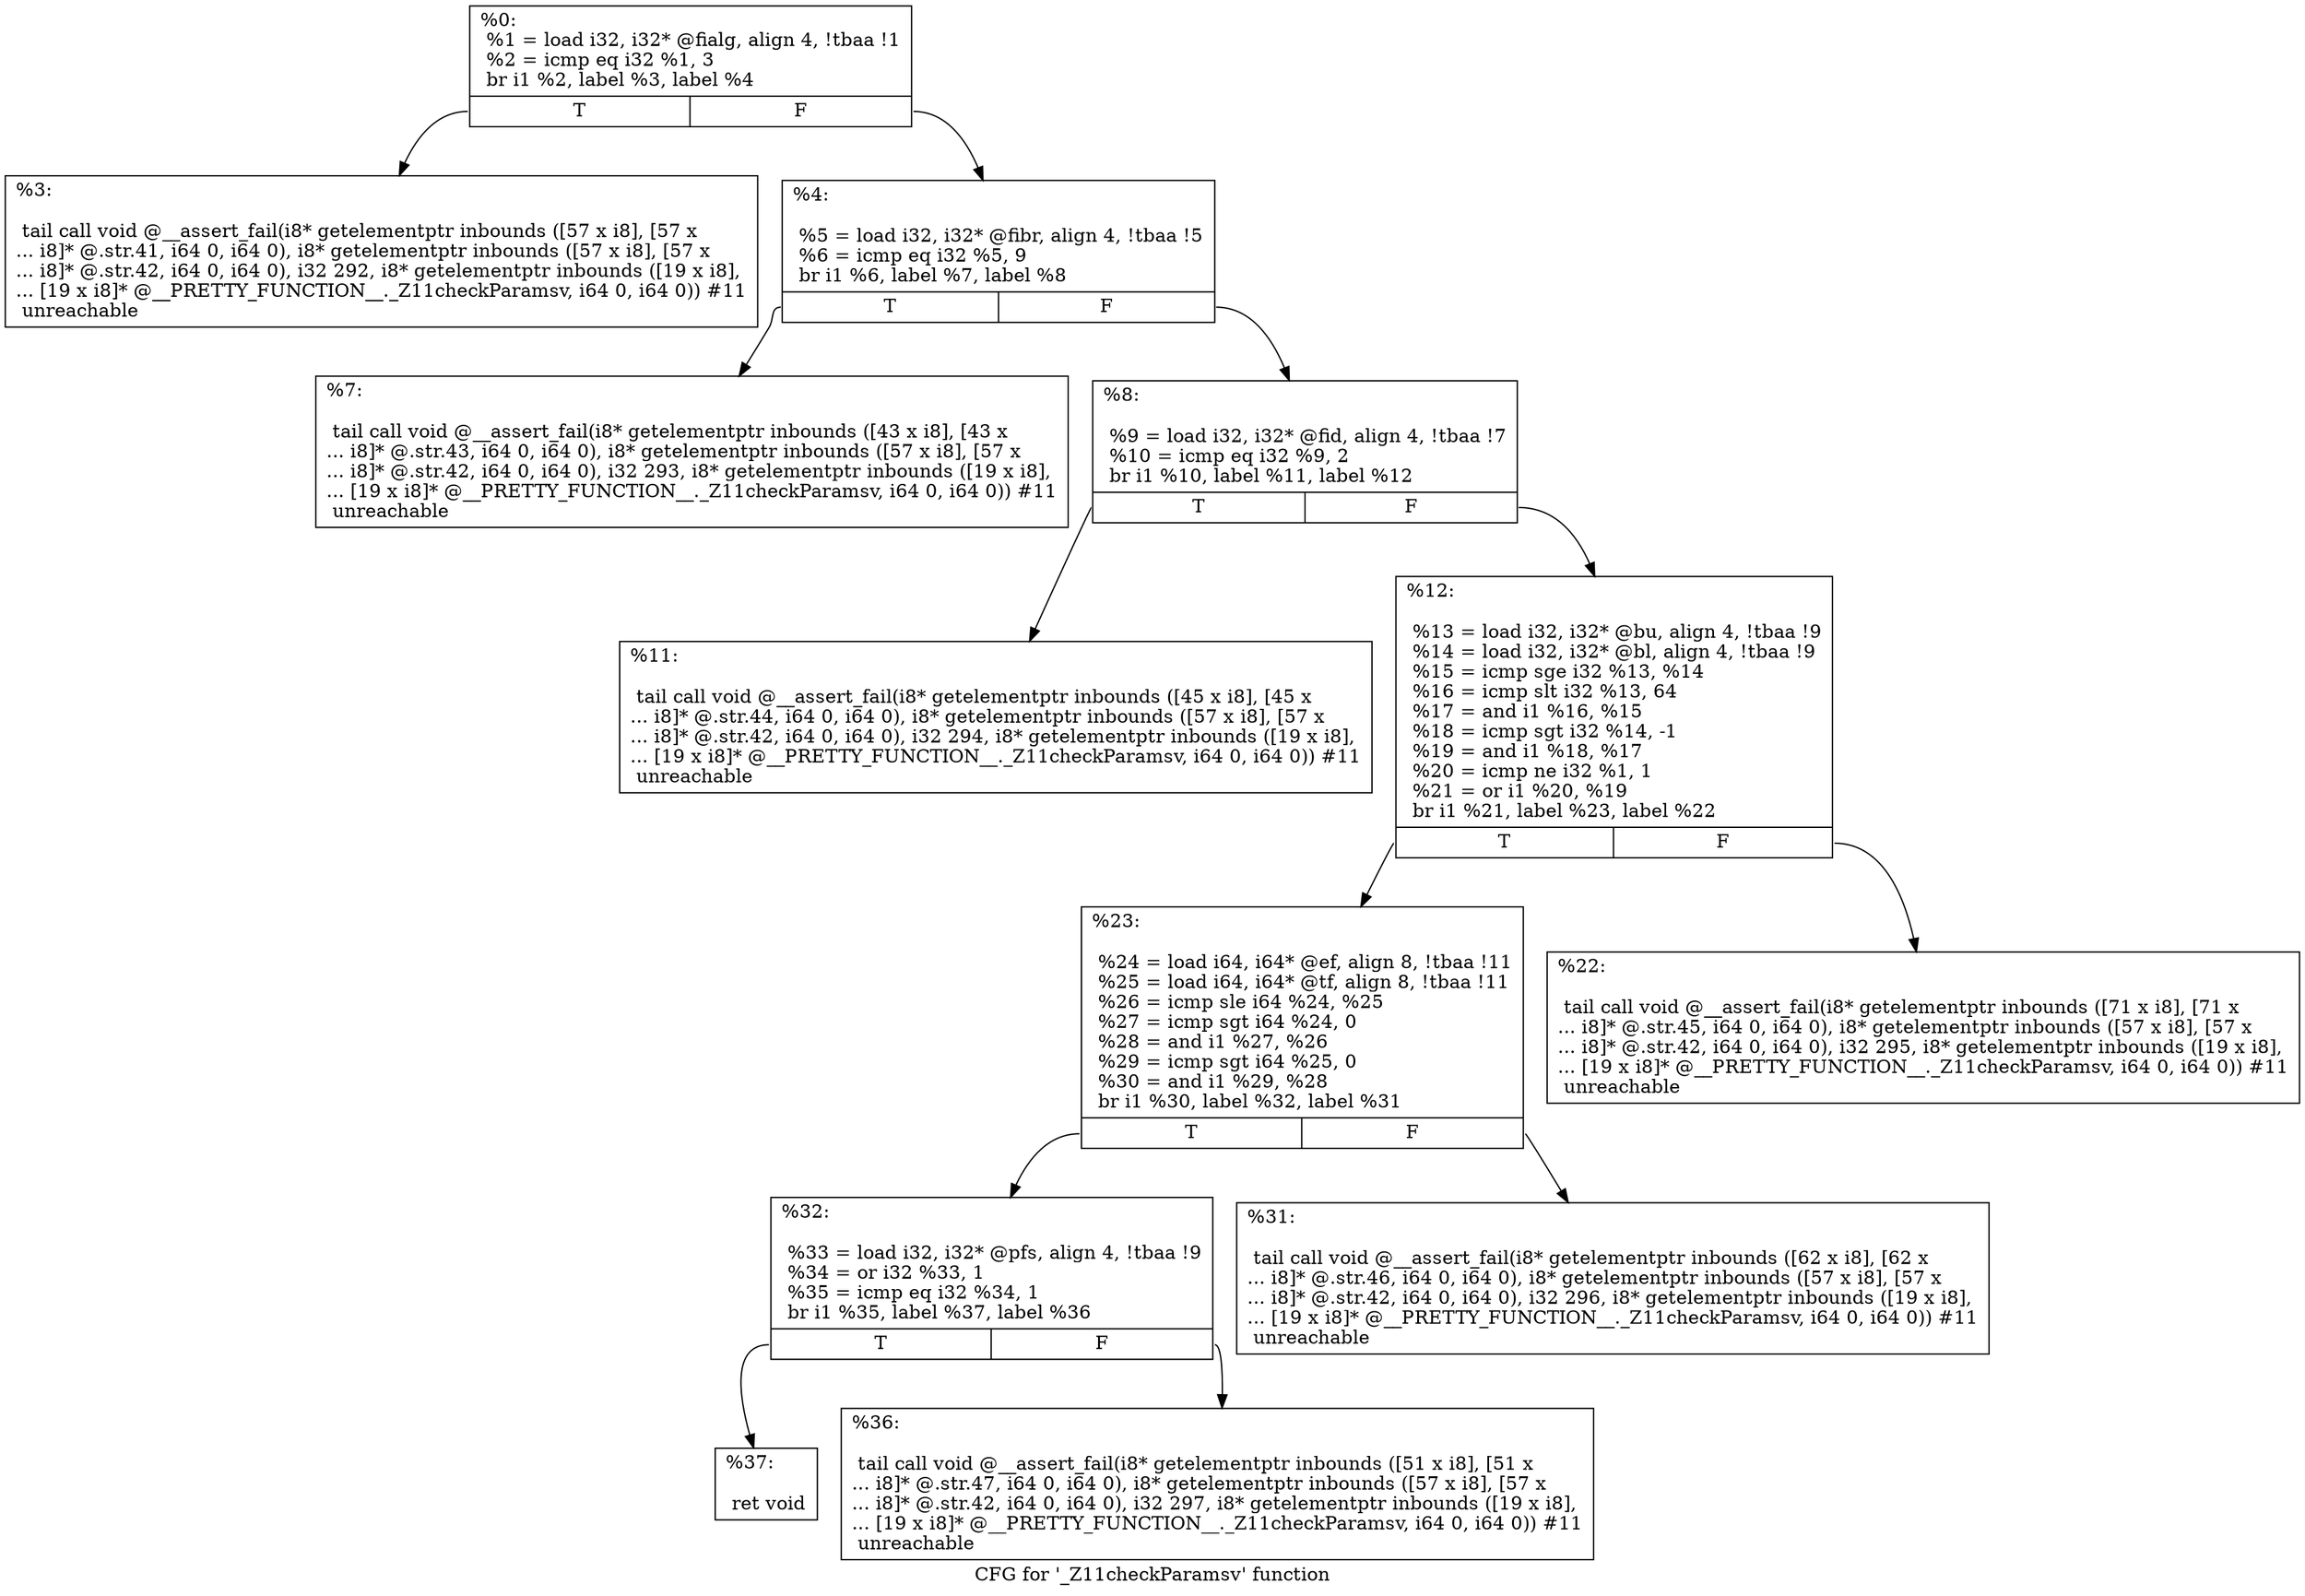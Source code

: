digraph "CFG for '_Z11checkParamsv' function" {
	label="CFG for '_Z11checkParamsv' function";

	Node0x3162b90 [shape=record,label="{%0:\l  %1 = load i32, i32* @fialg, align 4, !tbaa !1\l  %2 = icmp eq i32 %1, 3\l  br i1 %2, label %3, label %4\l|{<s0>T|<s1>F}}"];
	Node0x3162b90:s0 -> Node0x3162be0;
	Node0x3162b90:s1 -> Node0x3162c30;
	Node0x3162be0 [shape=record,label="{%3:\l\l  tail call void @__assert_fail(i8* getelementptr inbounds ([57 x i8], [57 x\l... i8]* @.str.41, i64 0, i64 0), i8* getelementptr inbounds ([57 x i8], [57 x\l... i8]* @.str.42, i64 0, i64 0), i32 292, i8* getelementptr inbounds ([19 x i8],\l... [19 x i8]* @__PRETTY_FUNCTION__._Z11checkParamsv, i64 0, i64 0)) #11\l  unreachable\l}"];
	Node0x3162c30 [shape=record,label="{%4:\l\l  %5 = load i32, i32* @fibr, align 4, !tbaa !5\l  %6 = icmp eq i32 %5, 9\l  br i1 %6, label %7, label %8\l|{<s0>T|<s1>F}}"];
	Node0x3162c30:s0 -> Node0x3162c80;
	Node0x3162c30:s1 -> Node0x3162cd0;
	Node0x3162c80 [shape=record,label="{%7:\l\l  tail call void @__assert_fail(i8* getelementptr inbounds ([43 x i8], [43 x\l... i8]* @.str.43, i64 0, i64 0), i8* getelementptr inbounds ([57 x i8], [57 x\l... i8]* @.str.42, i64 0, i64 0), i32 293, i8* getelementptr inbounds ([19 x i8],\l... [19 x i8]* @__PRETTY_FUNCTION__._Z11checkParamsv, i64 0, i64 0)) #11\l  unreachable\l}"];
	Node0x3162cd0 [shape=record,label="{%8:\l\l  %9 = load i32, i32* @fid, align 4, !tbaa !7\l  %10 = icmp eq i32 %9, 2\l  br i1 %10, label %11, label %12\l|{<s0>T|<s1>F}}"];
	Node0x3162cd0:s0 -> Node0x3162d20;
	Node0x3162cd0:s1 -> Node0x3162d70;
	Node0x3162d20 [shape=record,label="{%11:\l\l  tail call void @__assert_fail(i8* getelementptr inbounds ([45 x i8], [45 x\l... i8]* @.str.44, i64 0, i64 0), i8* getelementptr inbounds ([57 x i8], [57 x\l... i8]* @.str.42, i64 0, i64 0), i32 294, i8* getelementptr inbounds ([19 x i8],\l... [19 x i8]* @__PRETTY_FUNCTION__._Z11checkParamsv, i64 0, i64 0)) #11\l  unreachable\l}"];
	Node0x3162d70 [shape=record,label="{%12:\l\l  %13 = load i32, i32* @bu, align 4, !tbaa !9\l  %14 = load i32, i32* @bl, align 4, !tbaa !9\l  %15 = icmp sge i32 %13, %14\l  %16 = icmp slt i32 %13, 64\l  %17 = and i1 %16, %15\l  %18 = icmp sgt i32 %14, -1\l  %19 = and i1 %18, %17\l  %20 = icmp ne i32 %1, 1\l  %21 = or i1 %20, %19\l  br i1 %21, label %23, label %22\l|{<s0>T|<s1>F}}"];
	Node0x3162d70:s0 -> Node0x3162e10;
	Node0x3162d70:s1 -> Node0x3162dc0;
	Node0x3162dc0 [shape=record,label="{%22:\l\l  tail call void @__assert_fail(i8* getelementptr inbounds ([71 x i8], [71 x\l... i8]* @.str.45, i64 0, i64 0), i8* getelementptr inbounds ([57 x i8], [57 x\l... i8]* @.str.42, i64 0, i64 0), i32 295, i8* getelementptr inbounds ([19 x i8],\l... [19 x i8]* @__PRETTY_FUNCTION__._Z11checkParamsv, i64 0, i64 0)) #11\l  unreachable\l}"];
	Node0x3162e10 [shape=record,label="{%23:\l\l  %24 = load i64, i64* @ef, align 8, !tbaa !11\l  %25 = load i64, i64* @tf, align 8, !tbaa !11\l  %26 = icmp sle i64 %24, %25\l  %27 = icmp sgt i64 %24, 0\l  %28 = and i1 %27, %26\l  %29 = icmp sgt i64 %25, 0\l  %30 = and i1 %29, %28\l  br i1 %30, label %32, label %31\l|{<s0>T|<s1>F}}"];
	Node0x3162e10:s0 -> Node0x3162eb0;
	Node0x3162e10:s1 -> Node0x3162e60;
	Node0x3162e60 [shape=record,label="{%31:\l\l  tail call void @__assert_fail(i8* getelementptr inbounds ([62 x i8], [62 x\l... i8]* @.str.46, i64 0, i64 0), i8* getelementptr inbounds ([57 x i8], [57 x\l... i8]* @.str.42, i64 0, i64 0), i32 296, i8* getelementptr inbounds ([19 x i8],\l... [19 x i8]* @__PRETTY_FUNCTION__._Z11checkParamsv, i64 0, i64 0)) #11\l  unreachable\l}"];
	Node0x3162eb0 [shape=record,label="{%32:\l\l  %33 = load i32, i32* @pfs, align 4, !tbaa !9\l  %34 = or i32 %33, 1\l  %35 = icmp eq i32 %34, 1\l  br i1 %35, label %37, label %36\l|{<s0>T|<s1>F}}"];
	Node0x3162eb0:s0 -> Node0x3162f50;
	Node0x3162eb0:s1 -> Node0x3162f00;
	Node0x3162f00 [shape=record,label="{%36:\l\l  tail call void @__assert_fail(i8* getelementptr inbounds ([51 x i8], [51 x\l... i8]* @.str.47, i64 0, i64 0), i8* getelementptr inbounds ([57 x i8], [57 x\l... i8]* @.str.42, i64 0, i64 0), i32 297, i8* getelementptr inbounds ([19 x i8],\l... [19 x i8]* @__PRETTY_FUNCTION__._Z11checkParamsv, i64 0, i64 0)) #11\l  unreachable\l}"];
	Node0x3162f50 [shape=record,label="{%37:\l\l  ret void\l}"];
}
